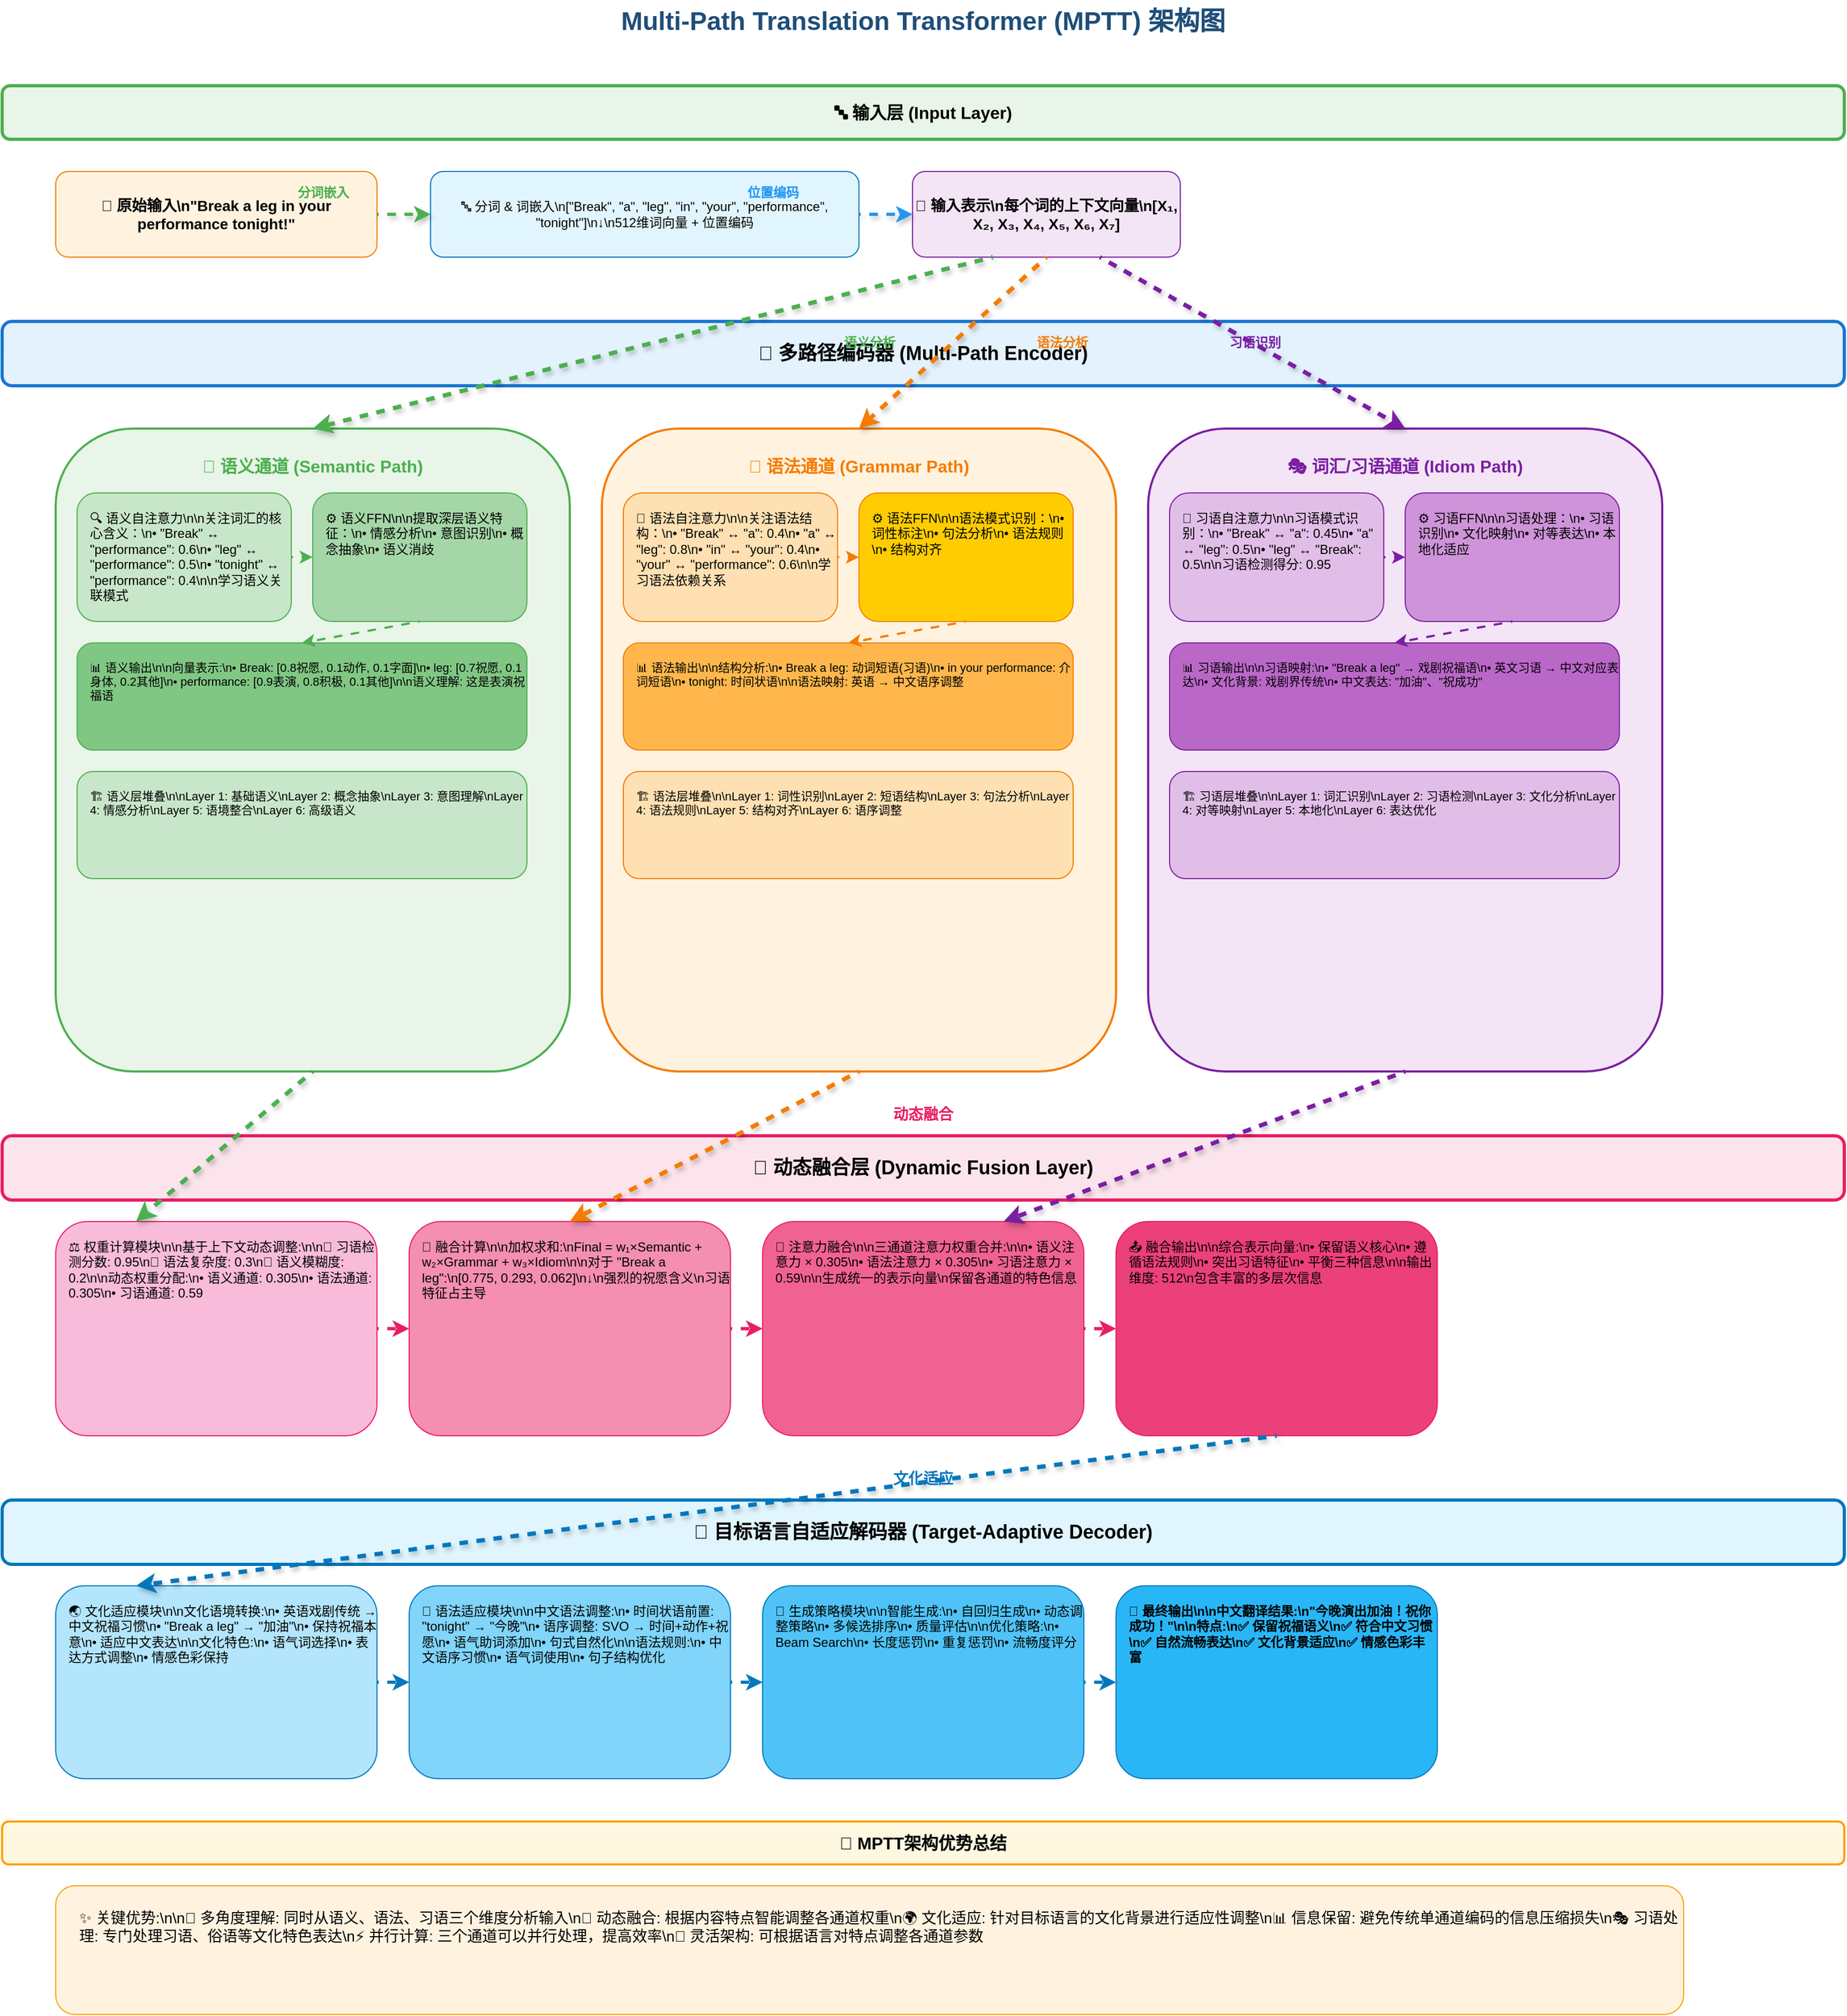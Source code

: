 <mxfile version="22.1.16">
  <diagram name="MPTT多路径翻译架构" id="mptt-architecture">
    <mxGraphModel dx="2074" dy="1396" grid="1" gridSize="10" guides="1" tooltips="1" connect="1" arrows="1" fold="1" page="1" pageScale="1" pageWidth="1920" pageHeight="1280" math="0" shadow="0">
      <root>
        <mxCell id="0" />
        <mxCell id="1" parent="0" />
        
        <!-- 标题 -->
        <mxCell id="title" value="Multi-Path Translation Transformer (MPTT) 架构图" style="text;html=1;strokeColor=none;fillColor=none;align=center;verticalAlign=middle;whiteSpace=wrap;rounded=0;fontSize=24;fontStyle=1;fontColor=#1f4e79;" vertex="1" parent="1">
          <mxGeometry x="660" y="20" width="600" height="40" as="geometry" />
        </mxCell>
        
        <!-- 输入层 -->
        <mxCell id="input-section" value="🔤 输入层 (Input Layer)" style="rounded=1;whiteSpace=wrap;html=1;fillColor=#e8f5e8;strokeColor=#4caf50;strokeWidth=3;fontSize=16;fontStyle=1;" vertex="1" parent="1">
          <mxGeometry x="100" y="100" width="1720" height="50" as="geometry" />
        </mxCell>
        
        <!-- 原始输入 -->
        <mxCell id="raw-input" value="📝 原始输入\n&quot;Break a leg in your performance tonight!&quot;" style="rounded=1;whiteSpace=wrap;html=1;fillColor=#fff3e0;strokeColor=#f57c00;fontSize=14;align=center;fontStyle=1;" vertex="1" parent="1">
          <mxGeometry x="150" y="180" width="300" height="80" as="geometry" />
        </mxCell>
        
        <!-- 分词和嵌入 -->
        <mxCell id="tokenization" value="🔤 分词 &amp; 词嵌入\n[&quot;Break&quot;, &quot;a&quot;, &quot;leg&quot;, &quot;in&quot;, &quot;your&quot;, &quot;performance&quot;, &quot;tonight&quot;]\n↓\n512维词向量 + 位置编码" style="rounded=1;whiteSpace=wrap;html=1;fillColor=#e1f5fe;strokeColor=#0277bd;fontSize=12;align=center;" vertex="1" parent="1">
          <mxGeometry x="500" y="180" width="400" height="80" as="geometry" />
        </mxCell>
        
        <!-- 输入表示 -->
        <mxCell id="input-repr" value="🎯 输入表示\n每个词的上下文向量\n[X₁, X₂, X₃, X₄, X₅, X₆, X₇]" style="rounded=1;whiteSpace=wrap;html=1;fillColor=#f3e5f5;strokeColor=#7b1fa2;fontSize=14;align=center;fontStyle=1;" vertex="1" parent="1">
          <mxGeometry x="950" y="180" width="250" height="80" as="geometry" />
        </mxCell>
        
        <!-- 多路径编码器标题 -->
        <mxCell id="multipath-title" value="🧠 多路径编码器 (Multi-Path Encoder)" style="rounded=1;whiteSpace=wrap;html=1;fillColor=#e3f2fd;strokeColor=#1976d2;strokeWidth=3;fontSize=18;fontStyle=1;" vertex="1" parent="1">
          <mxGeometry x="100" y="320" width="1720" height="60" as="geometry" />
        </mxCell>
        
        <!-- 语义通道 -->
        <mxCell id="semantic-path" value="" style="rounded=1;whiteSpace=wrap;html=1;fillColor=#e8f5e8;strokeColor=#4caf50;strokeWidth=2;" vertex="1" parent="1">
          <mxGeometry x="150" y="420" width="480" height="600" as="geometry" />
        </mxCell>
        
        <mxCell id="semantic-title" value="🌟 语义通道 (Semantic Path)" style="text;html=1;strokeColor=none;fillColor=none;align=center;verticalAlign=middle;whiteSpace=wrap;rounded=0;fontSize=16;fontStyle=1;fontColor=#4caf50;" vertex="1" parent="1">
          <mxGeometry x="170" y="440" width="440" height="30" as="geometry" />
        </mxCell>
        
        <mxCell id="semantic-attention" value="🔍 语义自注意力\n\n关注词汇的核心含义：\n• &quot;Break&quot; ↔ &quot;performance&quot;: 0.6\n• &quot;leg&quot; ↔ &quot;performance&quot;: 0.5\n• &quot;tonight&quot; ↔ &quot;performance&quot;: 0.4\n\n学习语义关联模式" style="rounded=1;whiteSpace=wrap;html=1;fillColor=#c8e6c9;strokeColor=#4caf50;fontSize=12;align=left;verticalAlign=top;spacingLeft=10;spacingTop=10;" vertex="1" parent="1">
          <mxGeometry x="170" y="480" width="200" height="120" as="geometry" />
        </mxCell>
        
        <mxCell id="semantic-ffn" value="⚙️ 语义FFN\n\n提取深层语义特征：\n• 情感分析\n• 意图识别\n• 概念抽象\n• 语义消歧" style="rounded=1;whiteSpace=wrap;html=1;fillColor=#a5d6a7;strokeColor=#4caf50;fontSize=12;align=left;verticalAlign=top;spacingLeft=10;spacingTop=10;" vertex="1" parent="1">
          <mxGeometry x="390" y="480" width="200" height="120" as="geometry" />
        </mxCell>
        
        <mxCell id="semantic-output" value="📊 语义输出\n\n向量表示:\n• Break: [0.8祝愿, 0.1动作, 0.1字面]\n• leg: [0.7祝愿, 0.1身体, 0.2其他]\n• performance: [0.9表演, 0.8积极, 0.1其他]\n\n语义理解: 这是表演祝福语" style="rounded=1;whiteSpace=wrap;html=1;fillColor=#81c784;strokeColor=#4caf50;fontSize=11;align=left;verticalAlign=top;spacingLeft=10;spacingTop=10;" vertex="1" parent="1">
          <mxGeometry x="170" y="620" width="420" height="100" as="geometry" />
        </mxCell>
        
        <mxCell id="semantic-layers" value="🏗️ 语义层堆叠\n\nLayer 1: 基础语义\nLayer 2: 概念抽象\nLayer 3: 意图理解\nLayer 4: 情感分析\nLayer 5: 语境整合\nLayer 6: 高级语义" style="rounded=1;whiteSpace=wrap;html=1;fillColor=#c8e6c9;strokeColor=#4caf50;fontSize=11;align=left;verticalAlign=top;spacingLeft=10;spacingTop=10;" vertex="1" parent="1">
          <mxGeometry x="170" y="740" width="420" height="100" as="geometry" />
        </mxCell>
        
        <!-- 语法通道 -->
        <mxCell id="grammar-path" value="" style="rounded=1;whiteSpace=wrap;html=1;fillColor=#fff3e0;strokeColor=#f57c00;strokeWidth=2;" vertex="1" parent="1">
          <mxGeometry x="660" y="420" width="480" height="600" as="geometry" />
        </mxCell>
        
        <mxCell id="grammar-title" value="📝 语法通道 (Grammar Path)" style="text;html=1;strokeColor=none;fillColor=none;align=center;verticalAlign=middle;whiteSpace=wrap;rounded=0;fontSize=16;fontStyle=1;fontColor=#f57c00;" vertex="1" parent="1">
          <mxGeometry x="680" y="440" width="440" height="30" as="geometry" />
        </mxCell>
        
        <mxCell id="grammar-attention" value="📐 语法自注意力\n\n关注语法结构：\n• &quot;Break&quot; ↔ &quot;a&quot;: 0.4\n• &quot;a&quot; ↔ &quot;leg&quot;: 0.8\n• &quot;in&quot; ↔ &quot;your&quot;: 0.4\n• &quot;your&quot; ↔ &quot;performance&quot;: 0.6\n\n学习语法依赖关系" style="rounded=1;whiteSpace=wrap;html=1;fillColor=#ffe0b2;strokeColor=#f57c00;fontSize=12;align=left;verticalAlign=top;spacingLeft=10;spacingTop=10;" vertex="1" parent="1">
          <mxGeometry x="680" y="480" width="200" height="120" as="geometry" />
        </mxCell>
        
        <mxCell id="grammar-ffn" value="⚙️ 语法FFN\n\n语法模式识别：\n• 词性标注\n• 句法分析\n• 语法规则\n• 结构对齐" style="rounded=1;whiteSpace=wrap;html=1;fillColor=#ffcc02;strokeColor=#f57c00;fontSize=12;align=left;verticalAlign=top;spacingLeft=10;spacingTop=10;" vertex="1" parent="1">
          <mxGeometry x="900" y="480" width="200" height="120" as="geometry" />
        </mxCell>
        
        <mxCell id="grammar-output" value="📊 语法输出\n\n结构分析:\n• Break a leg: 动词短语(习语)\n• in your performance: 介词短语\n• tonight: 时间状语\n\n语法映射: 英语 → 中文语序调整" style="rounded=1;whiteSpace=wrap;html=1;fillColor=#ffb74d;strokeColor=#f57c00;fontSize=11;align=left;verticalAlign=top;spacingLeft=10;spacingTop=10;" vertex="1" parent="1">
          <mxGeometry x="680" y="620" width="420" height="100" as="geometry" />
        </mxCell>
        
        <mxCell id="grammar-layers" value="🏗️ 语法层堆叠\n\nLayer 1: 词性识别\nLayer 2: 短语结构\nLayer 3: 句法分析\nLayer 4: 语法规则\nLayer 5: 结构对齐\nLayer 6: 语序调整" style="rounded=1;whiteSpace=wrap;html=1;fillColor=#ffe0b2;strokeColor=#f57c00;fontSize=11;align=left;verticalAlign=top;spacingLeft=10;spacingTop=10;" vertex="1" parent="1">
          <mxGeometry x="680" y="740" width="420" height="100" as="geometry" />
        </mxCell>
        
        <!-- 词汇/习语通道 -->
        <mxCell id="idiom-path" value="" style="rounded=1;whiteSpace=wrap;html=1;fillColor=#f3e5f5;strokeColor=#7b1fa2;strokeWidth=2;" vertex="1" parent="1">
          <mxGeometry x="1170" y="420" width="480" height="600" as="geometry" />
        </mxCell>
        
        <mxCell id="idiom-title" value="🎭 词汇/习语通道 (Idiom Path)" style="text;html=1;strokeColor=none;fillColor=none;align=center;verticalAlign=middle;whiteSpace=wrap;rounded=0;fontSize=16;fontStyle=1;fontColor=#7b1fa2;" vertex="1" parent="1">
          <mxGeometry x="1190" y="440" width="440" height="30" as="geometry" />
        </mxCell>
        
        <mxCell id="idiom-attention" value="🎪 习语自注意力\n\n习语模式识别：\n• &quot;Break&quot; ↔ &quot;a&quot;: 0.45\n• &quot;a&quot; ↔ &quot;leg&quot;: 0.5\n• &quot;leg&quot; ↔ &quot;Break&quot;: 0.5\n\n习语检测得分: 0.95" style="rounded=1;whiteSpace=wrap;html=1;fillColor=#e1bee7;strokeColor=#7b1fa2;fontSize=12;align=left;verticalAlign=top;spacingLeft=10;spacingTop=10;" vertex="1" parent="1">
          <mxGeometry x="1190" y="480" width="200" height="120" as="geometry" />
        </mxCell>
        
        <mxCell id="idiom-ffn" value="⚙️ 习语FFN\n\n习语处理：\n• 习语识别\n• 文化映射\n• 对等表达\n• 本地化适应" style="rounded=1;whiteSpace=wrap;html=1;fillColor=#ce93d8;strokeColor=#7b1fa2;fontSize=12;align=left;verticalAlign=top;spacingLeft=10;spacingTop=10;" vertex="1" parent="1">
          <mxGeometry x="1410" y="480" width="200" height="120" as="geometry" />
        </mxCell>
        
        <mxCell id="idiom-output" value="📊 习语输出\n\n习语映射:\n• &quot;Break a leg&quot; → 戏剧祝福语\n• 英文习语 → 中文对应表达\n• 文化背景: 戏剧界传统\n• 中文表达: &quot;加油&quot;、&quot;祝成功&quot;" style="rounded=1;whiteSpace=wrap;html=1;fillColor=#ba68c8;strokeColor=#7b1fa2;fontSize=11;align=left;verticalAlign=top;spacingLeft=10;spacingTop=10;" vertex="1" parent="1">
          <mxGeometry x="1190" y="620" width="420" height="100" as="geometry" />
        </mxCell>
        
        <mxCell id="idiom-layers" value="🏗️ 习语层堆叠\n\nLayer 1: 词汇识别\nLayer 2: 习语检测\nLayer 3: 文化分析\nLayer 4: 对等映射\nLayer 5: 本地化\nLayer 6: 表达优化" style="rounded=1;whiteSpace=wrap;html=1;fillColor=#e1bee7;strokeColor=#7b1fa2;fontSize=11;align=left;verticalAlign=top;spacingLeft=10;spacingTop=10;" vertex="1" parent="1">
          <mxGeometry x="1190" y="740" width="420" height="100" as="geometry" />
        </mxCell>
        
        <!-- 动态融合层 -->
        <mxCell id="fusion-section" value="🔀 动态融合层 (Dynamic Fusion Layer)" style="rounded=1;whiteSpace=wrap;html=1;fillColor=#fce4ec;strokeColor=#e91e63;strokeWidth=3;fontSize=18;fontStyle=1;" vertex="1" parent="1">
          <mxGeometry x="100" y="1080" width="1720" height="60" as="geometry" />
        </mxCell>
        
        <!-- 权重计算 -->
        <mxCell id="weight-calculation" value="⚖️ 权重计算模块\n\n基于上下文动态调整:\n\n🎯 习语检测分数: 0.95\n📐 语法复杂度: 0.3\n🌟 语义模糊度: 0.2\n\n动态权重分配:\n• 语义通道: 0.305\n• 语法通道: 0.305\n• 习语通道: 0.59" style="rounded=1;whiteSpace=wrap;html=1;fillColor=#f8bbd9;strokeColor=#e91e63;fontSize=12;align=left;verticalAlign=top;spacingLeft=10;spacingTop=10;" vertex="1" parent="1">
          <mxGeometry x="150" y="1160" width="300" height="200" as="geometry" />
        </mxCell>
        
        <!-- 融合计算 -->
        <mxCell id="fusion-calc" value="🧮 融合计算\n\n加权求和:\nFinal = w₁×Semantic + w₂×Grammar + w₃×Idiom\n\n对于 &quot;Break a leg&quot;:\n[0.775, 0.293, 0.062]\n↓\n强烈的祝愿含义\n习语特征占主导" style="rounded=1;whiteSpace=wrap;html=1;fillColor=#f48fb1;strokeColor=#e91e63;fontSize=12;align=left;verticalAlign=top;spacingLeft=10;spacingTop=10;" vertex="1" parent="1">
          <mxGeometry x="480" y="1160" width="300" height="200" as="geometry" />
        </mxCell>
        
        <!-- 注意力融合 -->
        <mxCell id="attention-fusion" value="🎯 注意力融合\n\n三通道注意力权重合并:\n\n• 语义注意力 × 0.305\n• 语法注意力 × 0.305\n• 习语注意力 × 0.59\n\n生成统一的表示向量\n保留各通道的特色信息" style="rounded=1;whiteSpace=wrap;html=1;fillColor=#f06292;strokeColor=#e91e63;fontSize=12;align=left;verticalAlign=top;spacingLeft=10;spacingTop=10;" vertex="1" parent="1">
          <mxGeometry x="810" y="1160" width="300" height="200" as="geometry" />
        </mxCell>
        
        <!-- 融合输出 -->
        <mxCell id="fusion-output" value="📤 融合输出\n\n综合表示向量:\n• 保留语义核心\n• 遵循语法规则\n• 突出习语特征\n• 平衡三种信息\n\n输出维度: 512\n包含丰富的多层次信息" style="rounded=1;whiteSpace=wrap;html=1;fillColor=#ec407a;strokeColor=#e91e63;fontSize=12;align=left;verticalAlign=top;spacingLeft=10;spacingTop=10;" vertex="1" parent="1">
          <mxGeometry x="1140" y="1160" width="300" height="200" as="geometry" />
        </mxCell>
        
        <!-- 目标语言自适应解码器 -->
        <mxCell id="decoder-section" value="🎪 目标语言自适应解码器 (Target-Adaptive Decoder)" style="rounded=1;whiteSpace=wrap;html=1;fillColor=#e1f5fe;strokeColor=#0277bd;strokeWidth=3;fontSize=18;fontStyle=1;" vertex="1" parent="1">
          <mxGeometry x="100" y="1420" width="1720" height="60" as="geometry" />
        </mxCell>
        
        <!-- 文化适应 -->
        <mxCell id="cultural-adapter" value="🌏 文化适应模块\n\n文化语境转换:\n• 英语戏剧传统 → 中文祝福习惯\n• &quot;Break a leg&quot; → &quot;加油&quot;\n• 保持祝福本意\n• 适应中文表达\n\n文化特色:\n• 语气词选择\n• 表达方式调整\n• 情感色彩保持" style="rounded=1;whiteSpace=wrap;html=1;fillColor=#b3e5fc;strokeColor=#0277bd;fontSize=12;align=left;verticalAlign=top;spacingLeft=10;spacingTop=10;" vertex="1" parent="1">
          <mxGeometry x="150" y="1500" width="300" height="180" as="geometry" />
        </mxCell>
        
        <!-- 语法适应 -->
        <mxCell id="grammar-adapter" value="📐 语法适应模块\n\n中文语法调整:\n• 时间状语前置: &quot;tonight&quot; → &quot;今晚&quot;\n• 语序调整: SVO → 时间+动作+祝愿\n• 语气助词添加\n• 句式自然化\n\n语法规则:\n• 中文语序习惯\n• 语气词使用\n• 句子结构优化" style="rounded=1;whiteSpace=wrap;html=1;fillColor=#81d4fa;strokeColor=#0277bd;fontSize=12;align=left;verticalAlign=top;spacingLeft=10;spacingTop=10;" vertex="1" parent="1">
          <mxGeometry x="480" y="1500" width="300" height="180" as="geometry" />
        </mxCell>
        
        <!-- 生成策略 -->
        <mxCell id="generation-strategy" value="🎯 生成策略模块\n\n智能生成:\n• 自回归生成\n• 动态调整策略\n• 多候选排序\n• 质量评估\n\n优化策略:\n• Beam Search\n• 长度惩罚\n• 重复惩罚\n• 流畅度评分" style="rounded=1;whiteSpace=wrap;html=1;fillColor=#4fc3f7;strokeColor=#0277bd;fontSize=12;align=left;verticalAlign=top;spacingLeft=10;spacingTop=10;" vertex="1" parent="1">
          <mxGeometry x="810" y="1500" width="300" height="180" as="geometry" />
        </mxCell>
        
        <!-- 最终输出 -->
        <mxCell id="final-output" value="🎉 最终输出\n\n中文翻译结果:\n&quot;今晚演出加油！祝你成功！&quot;\n\n特点:\n✅ 保留祝福语义\n✅ 符合中文习惯\n✅ 自然流畅表达\n✅ 文化背景适应\n✅ 情感色彩丰富" style="rounded=1;whiteSpace=wrap;html=1;fillColor=#29b6f6;strokeColor=#0277bd;fontSize=12;align=left;verticalAlign=top;spacingLeft=10;spacingTop=10;fontStyle=1;" vertex="1" parent="1">
          <mxGeometry x="1140" y="1500" width="300" height="180" as="geometry" />
        </mxCell>
        
        <!-- 架构优势 -->
        <mxCell id="advantages" value="🚀 MPTT架构优势总结" style="rounded=1;whiteSpace=wrap;html=1;fillColor=#fff8e1;strokeColor=#ffa000;strokeWidth=2;fontSize=16;fontStyle=1;" vertex="1" parent="1">
          <mxGeometry x="100" y="1720" width="1720" height="40" as="geometry" />
        </mxCell>
        
        <mxCell id="advantage-list" value="✨ 关键优势:\n\n🎯 多角度理解: 同时从语义、语法、习语三个维度分析输入\n🔄 动态融合: 根据内容特点智能调整各通道权重\n🌍 文化适应: 针对目标语言的文化背景进行适应性调整\n📊 信息保留: 避免传统单通道编码的信息压缩损失\n🎭 习语处理: 专门处理习语、俗语等文化特色表达\n⚡ 并行计算: 三个通道可以并行处理，提高效率\n🔧 灵活架构: 可根据语言对特点调整各通道参数" style="rounded=1;whiteSpace=wrap;html=1;fillColor=#fff3e0;strokeColor=#ffa000;fontSize=14;align=left;verticalAlign=top;spacingLeft=20;spacingTop=15;" vertex="1" parent="1">
          <mxGeometry x="150" y="1780" width="1520" height="120" as="geometry" />
        </mxCell>
        
        <!-- 连接箭头，带有流动动画效果 -->
        
        <!-- 输入层箭头 -->
        <mxCell id="arrow1" value="" style="endArrow=classic;html=1;rounded=0;exitX=1;exitY=0.5;exitDx=0;exitDy=0;entryX=0;entryY=0.5;entryDx=0;entryDy=0;strokeWidth=3;strokeColor=#4caf50;flowAnimation=1;shadow=1;" edge="1" parent="1" source="raw-input" target="tokenization">
          <mxGeometry width="50" height="50" relative="1" as="geometry" />
        </mxCell>
        
        <mxCell id="arrow2" value="" style="endArrow=classic;html=1;rounded=0;exitX=1;exitY=0.5;exitDx=0;exitDy=0;entryX=0;entryY=0.5;entryDx=0;entryDy=0;strokeWidth=3;strokeColor=#2196f3;flowAnimation=1;shadow=1;" edge="1" parent="1" source="tokenization" target="input-repr">
          <mxGeometry width="50" height="50" relative="1" as="geometry" />
        </mxCell>
        
        <!-- 分发到三个通道的箭头 -->
        <mxCell id="arrow3" value="" style="endArrow=classic;html=1;rounded=0;exitX=0.3;exitY=1;exitDx=0;exitDy=0;entryX=0.5;entryY=0;entryDx=0;entryDy=0;strokeWidth=4;strokeColor=#4caf50;flowAnimation=1;shadow=1;" edge="1" parent="1" source="input-repr" target="semantic-path">
          <mxGeometry width="50" height="50" relative="1" as="geometry" />
        </mxCell>
        
        <mxCell id="arrow4" value="" style="endArrow=classic;html=1;rounded=0;exitX=0.5;exitY=1;exitDx=0;exitDy=0;entryX=0.5;entryY=0;entryDx=0;entryDy=0;strokeWidth=4;strokeColor=#f57c00;flowAnimation=1;shadow=1;" edge="1" parent="1" source="input-repr" target="grammar-path">
          <mxGeometry width="50" height="50" relative="1" as="geometry" />
        </mxCell>
        
        <mxCell id="arrow5" value="" style="endArrow=classic;html=1;rounded=0;exitX=0.7;exitY=1;exitDx=0;exitDy=0;entryX=0.5;entryY=0;entryDx=0;entryDy=0;strokeWidth=4;strokeColor=#7b1fa2;flowAnimation=1;shadow=1;" edge="1" parent="1" source="input-repr" target="idiom-path">
          <mxGeometry width="50" height="50" relative="1" as="geometry" />
        </mxCell>
        
        <!-- 三个通道内部的流动箭头 -->
        <mxCell id="semantic-flow1" value="" style="endArrow=classic;html=1;rounded=0;exitX=1;exitY=0.5;exitDx=0;exitDy=0;entryX=0;entryY=0.5;entryDx=0;entryDy=0;strokeWidth=2;strokeColor=#4caf50;flowAnimation=1;" edge="1" parent="1" source="semantic-attention" target="semantic-ffn">
          <mxGeometry width="50" height="50" relative="1" as="geometry" />
        </mxCell>
        
        <mxCell id="semantic-flow2" value="" style="endArrow=classic;html=1;rounded=0;exitX=0.5;exitY=1;exitDx=0;exitDy=0;entryX=0.5;entryY=0;entryDx=0;entryDy=0;strokeWidth=2;strokeColor=#4caf50;flowAnimation=1;" edge="1" parent="1" source="semantic-ffn" target="semantic-output">
          <mxGeometry width="50" height="50" relative="1" as="geometry" />
        </mxCell>
        
        <mxCell id="grammar-flow1" value="" style="endArrow=classic;html=1;rounded=0;exitX=1;exitY=0.5;exitDx=0;exitDy=0;entryX=0;entryY=0.5;entryDx=0;entryDy=0;strokeWidth=2;strokeColor=#f57c00;flowAnimation=1;" edge="1" parent="1" source="grammar-attention" target="grammar-ffn">
          <mxGeometry width="50" height="50" relative="1" as="geometry" />
        </mxCell>
        
        <mxCell id="grammar-flow2" value="" style="endArrow=classic;html=1;rounded=0;exitX=0.5;exitY=1;exitDx=0;exitDy=0;entryX=0.5;entryY=0;entryDx=0;entryDy=0;strokeWidth=2;strokeColor=#f57c00;flowAnimation=1;" edge="1" parent="1" source="grammar-ffn" target="grammar-output">
          <mxGeometry width="50" height="50" relative="1" as="geometry" />
        </mxCell>
        
        <mxCell id="idiom-flow1" value="" style="endArrow=classic;html=1;rounded=0;exitX=1;exitY=0.5;exitDx=0;exitDy=0;entryX=0;entryY=0.5;entryDx=0;entryDy=0;strokeWidth=2;strokeColor=#7b1fa2;flowAnimation=1;" edge="1" parent="1" source="idiom-attention" target="idiom-ffn">
          <mxGeometry width="50" height="50" relative="1" as="geometry" />
        </mxCell>
        
        <mxCell id="idiom-flow2" value="" style="endArrow=classic;html=1;rounded=0;exitX=0.5;exitY=1;exitDx=0;exitDy=0;entryX=0.5;entryY=0;entryDx=0;entryDy=0;strokeWidth=2;strokeColor=#7b1fa2;flowAnimation=1;" edge="1" parent="1" source="idiom-ffn" target="idiom-output">
          <mxGeometry width="50" height="50" relative="1" as="geometry" />
        </mxCell>
        
        <!-- 三个通道到融合层的箭头 -->
        <mxCell id="arrow6" value="" style="endArrow=classic;html=1;rounded=0;exitX=0.5;exitY=1;exitDx=0;exitDy=0;entryX=0.25;entryY=0;entryDx=0;entryDy=0;strokeWidth=4;strokeColor=#4caf50;flowAnimation=1;shadow=1;" edge="1" parent="1" source="semantic-path" target="weight-calculation">
          <mxGeometry width="50" height="50" relative="1" as="geometry" />
        </mxCell>
        
        <mxCell id="arrow7" value="" style="endArrow=classic;html=1;rounded=0;exitX=0.5;exitY=1;exitDx=0;exitDy=0;entryX=0.5;entryY=0;entryDx=0;entryDy=0;strokeWidth=4;strokeColor=#f57c00;flowAnimation=1;shadow=1;" edge="1" parent="1" source="grammar-path" target="fusion-calc">
          <mxGeometry width="50" height="50" relative="1" as="geometry" />
        </mxCell>
        
        <mxCell id="arrow8" value="" style="endArrow=classic;html=1;rounded=0;exitX=0.5;exitY=1;exitDx=0;exitDy=0;entryX=0.75;entryY=0;entryDx=0;entryDy=0;strokeWidth=4;strokeColor=#7b1fa2;flowAnimation=1;shadow=1;" edge="1" parent="1" source="idiom-path" target="attention-fusion">
          <mxGeometry width="50" height="50" relative="1" as="geometry" />
        </mxCell>
        
        <!-- 融合层内部流动 -->
        <mxCell id="fusion-flow1" value="" style="endArrow=classic;html=1;rounded=0;exitX=1;exitY=0.5;exitDx=0;exitDy=0;entryX=0;entryY=0.5;entryDx=0;entryDy=0;strokeWidth=3;strokeColor=#e91e63;flowAnimation=1;" edge="1" parent="1" source="weight-calculation" target="fusion-calc">
          <mxGeometry width="50" height="50" relative="1" as="geometry" />
        </mxCell>
        
        <mxCell id="fusion-flow2" value="" style="endArrow=classic;html=1;rounded=0;exitX=1;exitY=0.5;exitDx=0;exitDy=0;entryX=0;entryY=0.5;entryDx=0;entryDy=0;strokeWidth=3;strokeColor=#e91e63;flowAnimation=1;" edge="1" parent="1" source="fusion-calc" target="attention-fusion">
          <mxGeometry width="50" height="50" relative="1" as="geometry" />
        </mxCell>
        
        <mxCell id="fusion-flow3" value="" style="endArrow=classic;html=1;rounded=0;exitX=1;exitY=0.5;exitDx=0;exitDy=0;entryX=0;entryY=0.5;entryDx=0;entryDy=0;strokeWidth=3;strokeColor=#e91e63;flowAnimation=1;" edge="1" parent="1" source="attention-fusion" target="fusion-output">
          <mxGeometry width="50" height="50" relative="1" as="geometry" />
        </mxCell>
        
        <!-- 融合层到解码器 -->
        <mxCell id="arrow9" value="" style="endArrow=classic;html=1;rounded=0;exitX=0.5;exitY=1;exitDx=0;exitDy=0;entryX=0.25;entryY=0;entryDx=0;entryDy=0;strokeWidth=4;strokeColor=#0277bd;flowAnimation=1;shadow=1;" edge="1" parent="1" source="fusion-output" target="cultural-adapter">
          <mxGeometry width="50" height="50" relative="1" as="geometry" />
        </mxCell>
        
        <!-- 解码器内部流动 -->
        <mxCell id="decoder-flow1" value="" style="endArrow=classic;html=1;rounded=0;exitX=1;exitY=0.5;exitDx=0;exitDy=0;entryX=0;entryY=0.5;entryDx=0;entryDy=0;strokeWidth=3;strokeColor=#0277bd;flowAnimation=1;" edge="1" parent="1" source="cultural-adapter" target="grammar-adapter">
          <mxGeometry width="50" height="50" relative="1" as="geometry" />
        </mxCell>
        
        <mxCell id="decoder-flow2" value="" style="endArrow=classic;html=1;rounded=0;exitX=1;exitY=0.5;exitDx=0;exitDy=0;entryX=0;entryY=0.5;entryDx=0;entryDy=0;strokeWidth=3;strokeColor=#0277bd;flowAnimation=1;" edge="1" parent="1" source="grammar-adapter" target="generation-strategy">
          <mxGeometry width="50" height="50" relative="1" as="geometry" />
        </mxCell>
        
        <mxCell id="decoder-flow3" value="" style="endArrow=classic;html=1;rounded=0;exitX=1;exitY=0.5;exitDx=0;exitDy=0;entryX=0;entryY=0.5;entryDx=0;entryDy=0;strokeWidth=3;strokeColor=#0277bd;flowAnimation=1;" edge="1" parent="1" source="generation-strategy" target="final-output">
          <mxGeometry width="50" height="50" relative="1" as="geometry" />
        </mxCell>
        
        <!-- 标注箭头 -->
        <mxCell id="label1" value="分词嵌入" style="text;html=1;strokeColor=none;fillColor=none;align=center;verticalAlign=middle;whiteSpace=wrap;rounded=0;fontSize=12;fontColor=#4caf50;fontStyle=1;" vertex="1" parent="1">
          <mxGeometry x="360" y="190" width="80" height="20" as="geometry" />
        </mxCell>
        
        <mxCell id="label2" value="位置编码" style="text;html=1;strokeColor=none;fillColor=none;align=center;verticalAlign=middle;whiteSpace=wrap;rounded=0;fontSize=12;fontColor=#2196f3;fontStyle=1;" vertex="1" parent="1">
          <mxGeometry x="780" y="190" width="80" height="20" as="geometry" />
        </mxCell>
        
        <mxCell id="label3" value="语义分析" style="text;html=1;strokeColor=none;fillColor=none;align=center;verticalAlign=middle;whiteSpace=wrap;rounded=0;fontSize=12;fontColor=#4caf50;fontStyle=1;" vertex="1" parent="1">
          <mxGeometry x="870" y="330" width="80" height="20" as="geometry" />
        </mxCell>
        
        <mxCell id="label4" value="语法分析" style="text;html=1;strokeColor=none;fillColor=none;align=center;verticalAlign=middle;whiteSpace=wrap;rounded=0;fontSize=12;fontColor=#f57c00;fontStyle=1;" vertex="1" parent="1">
          <mxGeometry x="1050" y="330" width="80" height="20" as="geometry" />
        </mxCell>
        
        <mxCell id="label5" value="习语识别" style="text;html=1;strokeColor=none;fillColor=none;align=center;verticalAlign=middle;whiteSpace=wrap;rounded=0;fontSize=12;fontColor=#7b1fa2;fontStyle=1;" vertex="1" parent="1">
          <mxGeometry x="1230" y="330" width="80" height="20" as="geometry" />
        </mxCell>
        
        <mxCell id="label6" value="动态融合" style="text;html=1;strokeColor=none;fillColor=none;align=center;verticalAlign=middle;whiteSpace=wrap;rounded=0;fontSize=14;fontColor=#e91e63;fontStyle=1;" vertex="1" parent="1">
          <mxGeometry x="920" y="1050" width="80" height="20" as="geometry" />
        </mxCell>
        
        <mxCell id="label7" value="文化适应" style="text;html=1;strokeColor=none;fillColor=none;align=center;verticalAlign=middle;whiteSpace=wrap;rounded=0;fontSize=14;fontColor=#0277bd;fontStyle=1;" vertex="1" parent="1">
          <mxGeometry x="920" y="1390" width="80" height="20" as="geometry" />
        </mxCell>
        
      </root>
    </mxGraphModel>
  </diagram>
</mxfile>